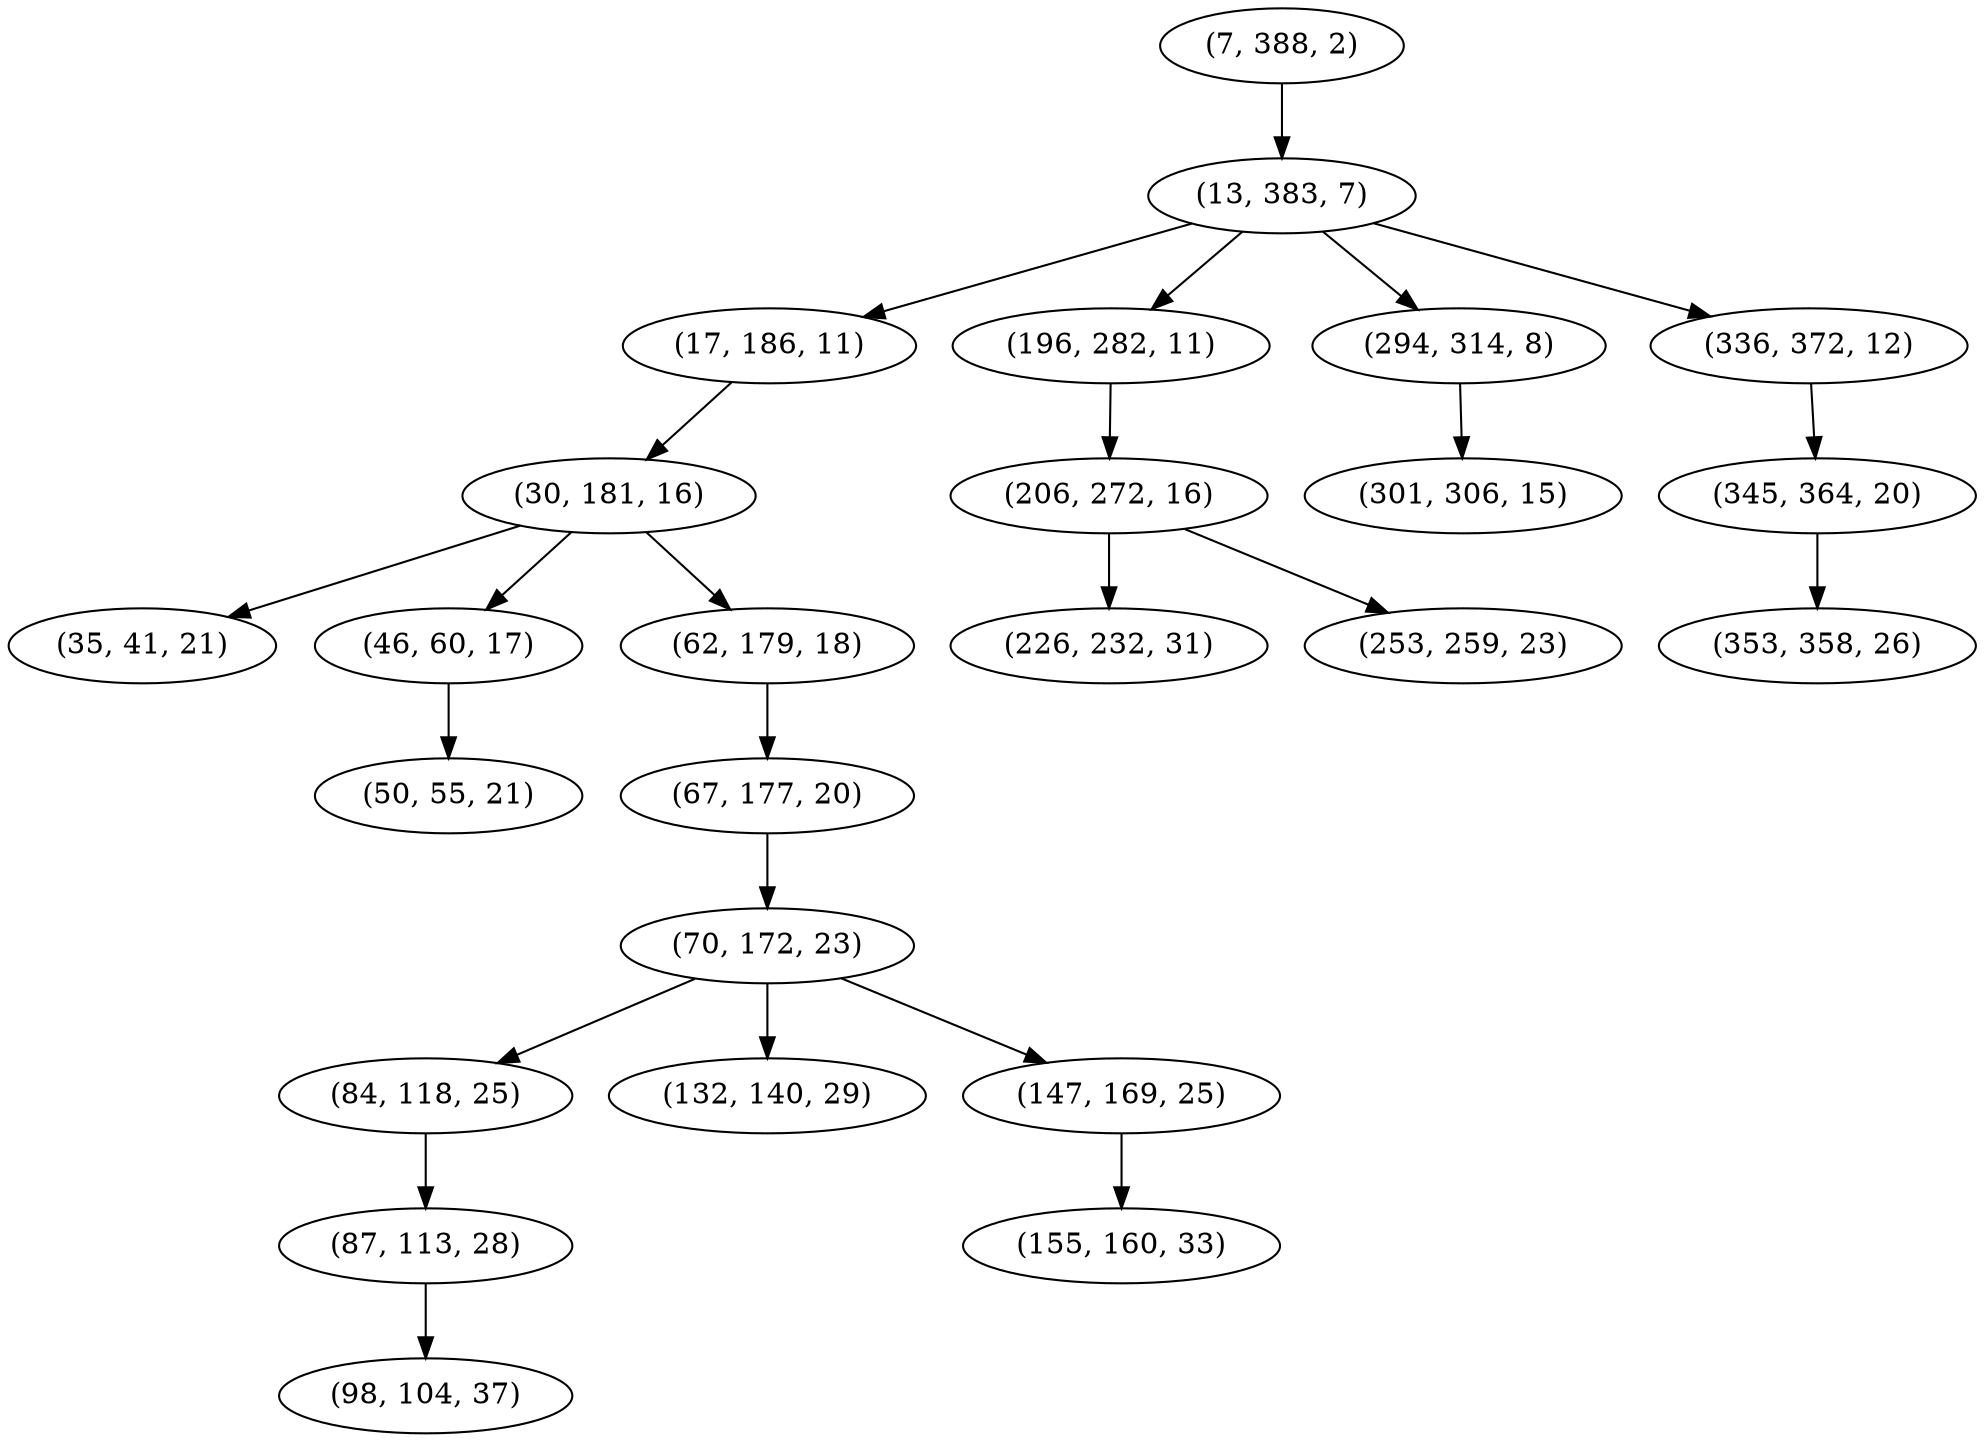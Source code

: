digraph tree {
    "(7, 388, 2)";
    "(13, 383, 7)";
    "(17, 186, 11)";
    "(30, 181, 16)";
    "(35, 41, 21)";
    "(46, 60, 17)";
    "(50, 55, 21)";
    "(62, 179, 18)";
    "(67, 177, 20)";
    "(70, 172, 23)";
    "(84, 118, 25)";
    "(87, 113, 28)";
    "(98, 104, 37)";
    "(132, 140, 29)";
    "(147, 169, 25)";
    "(155, 160, 33)";
    "(196, 282, 11)";
    "(206, 272, 16)";
    "(226, 232, 31)";
    "(253, 259, 23)";
    "(294, 314, 8)";
    "(301, 306, 15)";
    "(336, 372, 12)";
    "(345, 364, 20)";
    "(353, 358, 26)";
    "(7, 388, 2)" -> "(13, 383, 7)";
    "(13, 383, 7)" -> "(17, 186, 11)";
    "(13, 383, 7)" -> "(196, 282, 11)";
    "(13, 383, 7)" -> "(294, 314, 8)";
    "(13, 383, 7)" -> "(336, 372, 12)";
    "(17, 186, 11)" -> "(30, 181, 16)";
    "(30, 181, 16)" -> "(35, 41, 21)";
    "(30, 181, 16)" -> "(46, 60, 17)";
    "(30, 181, 16)" -> "(62, 179, 18)";
    "(46, 60, 17)" -> "(50, 55, 21)";
    "(62, 179, 18)" -> "(67, 177, 20)";
    "(67, 177, 20)" -> "(70, 172, 23)";
    "(70, 172, 23)" -> "(84, 118, 25)";
    "(70, 172, 23)" -> "(132, 140, 29)";
    "(70, 172, 23)" -> "(147, 169, 25)";
    "(84, 118, 25)" -> "(87, 113, 28)";
    "(87, 113, 28)" -> "(98, 104, 37)";
    "(147, 169, 25)" -> "(155, 160, 33)";
    "(196, 282, 11)" -> "(206, 272, 16)";
    "(206, 272, 16)" -> "(226, 232, 31)";
    "(206, 272, 16)" -> "(253, 259, 23)";
    "(294, 314, 8)" -> "(301, 306, 15)";
    "(336, 372, 12)" -> "(345, 364, 20)";
    "(345, 364, 20)" -> "(353, 358, 26)";
}
